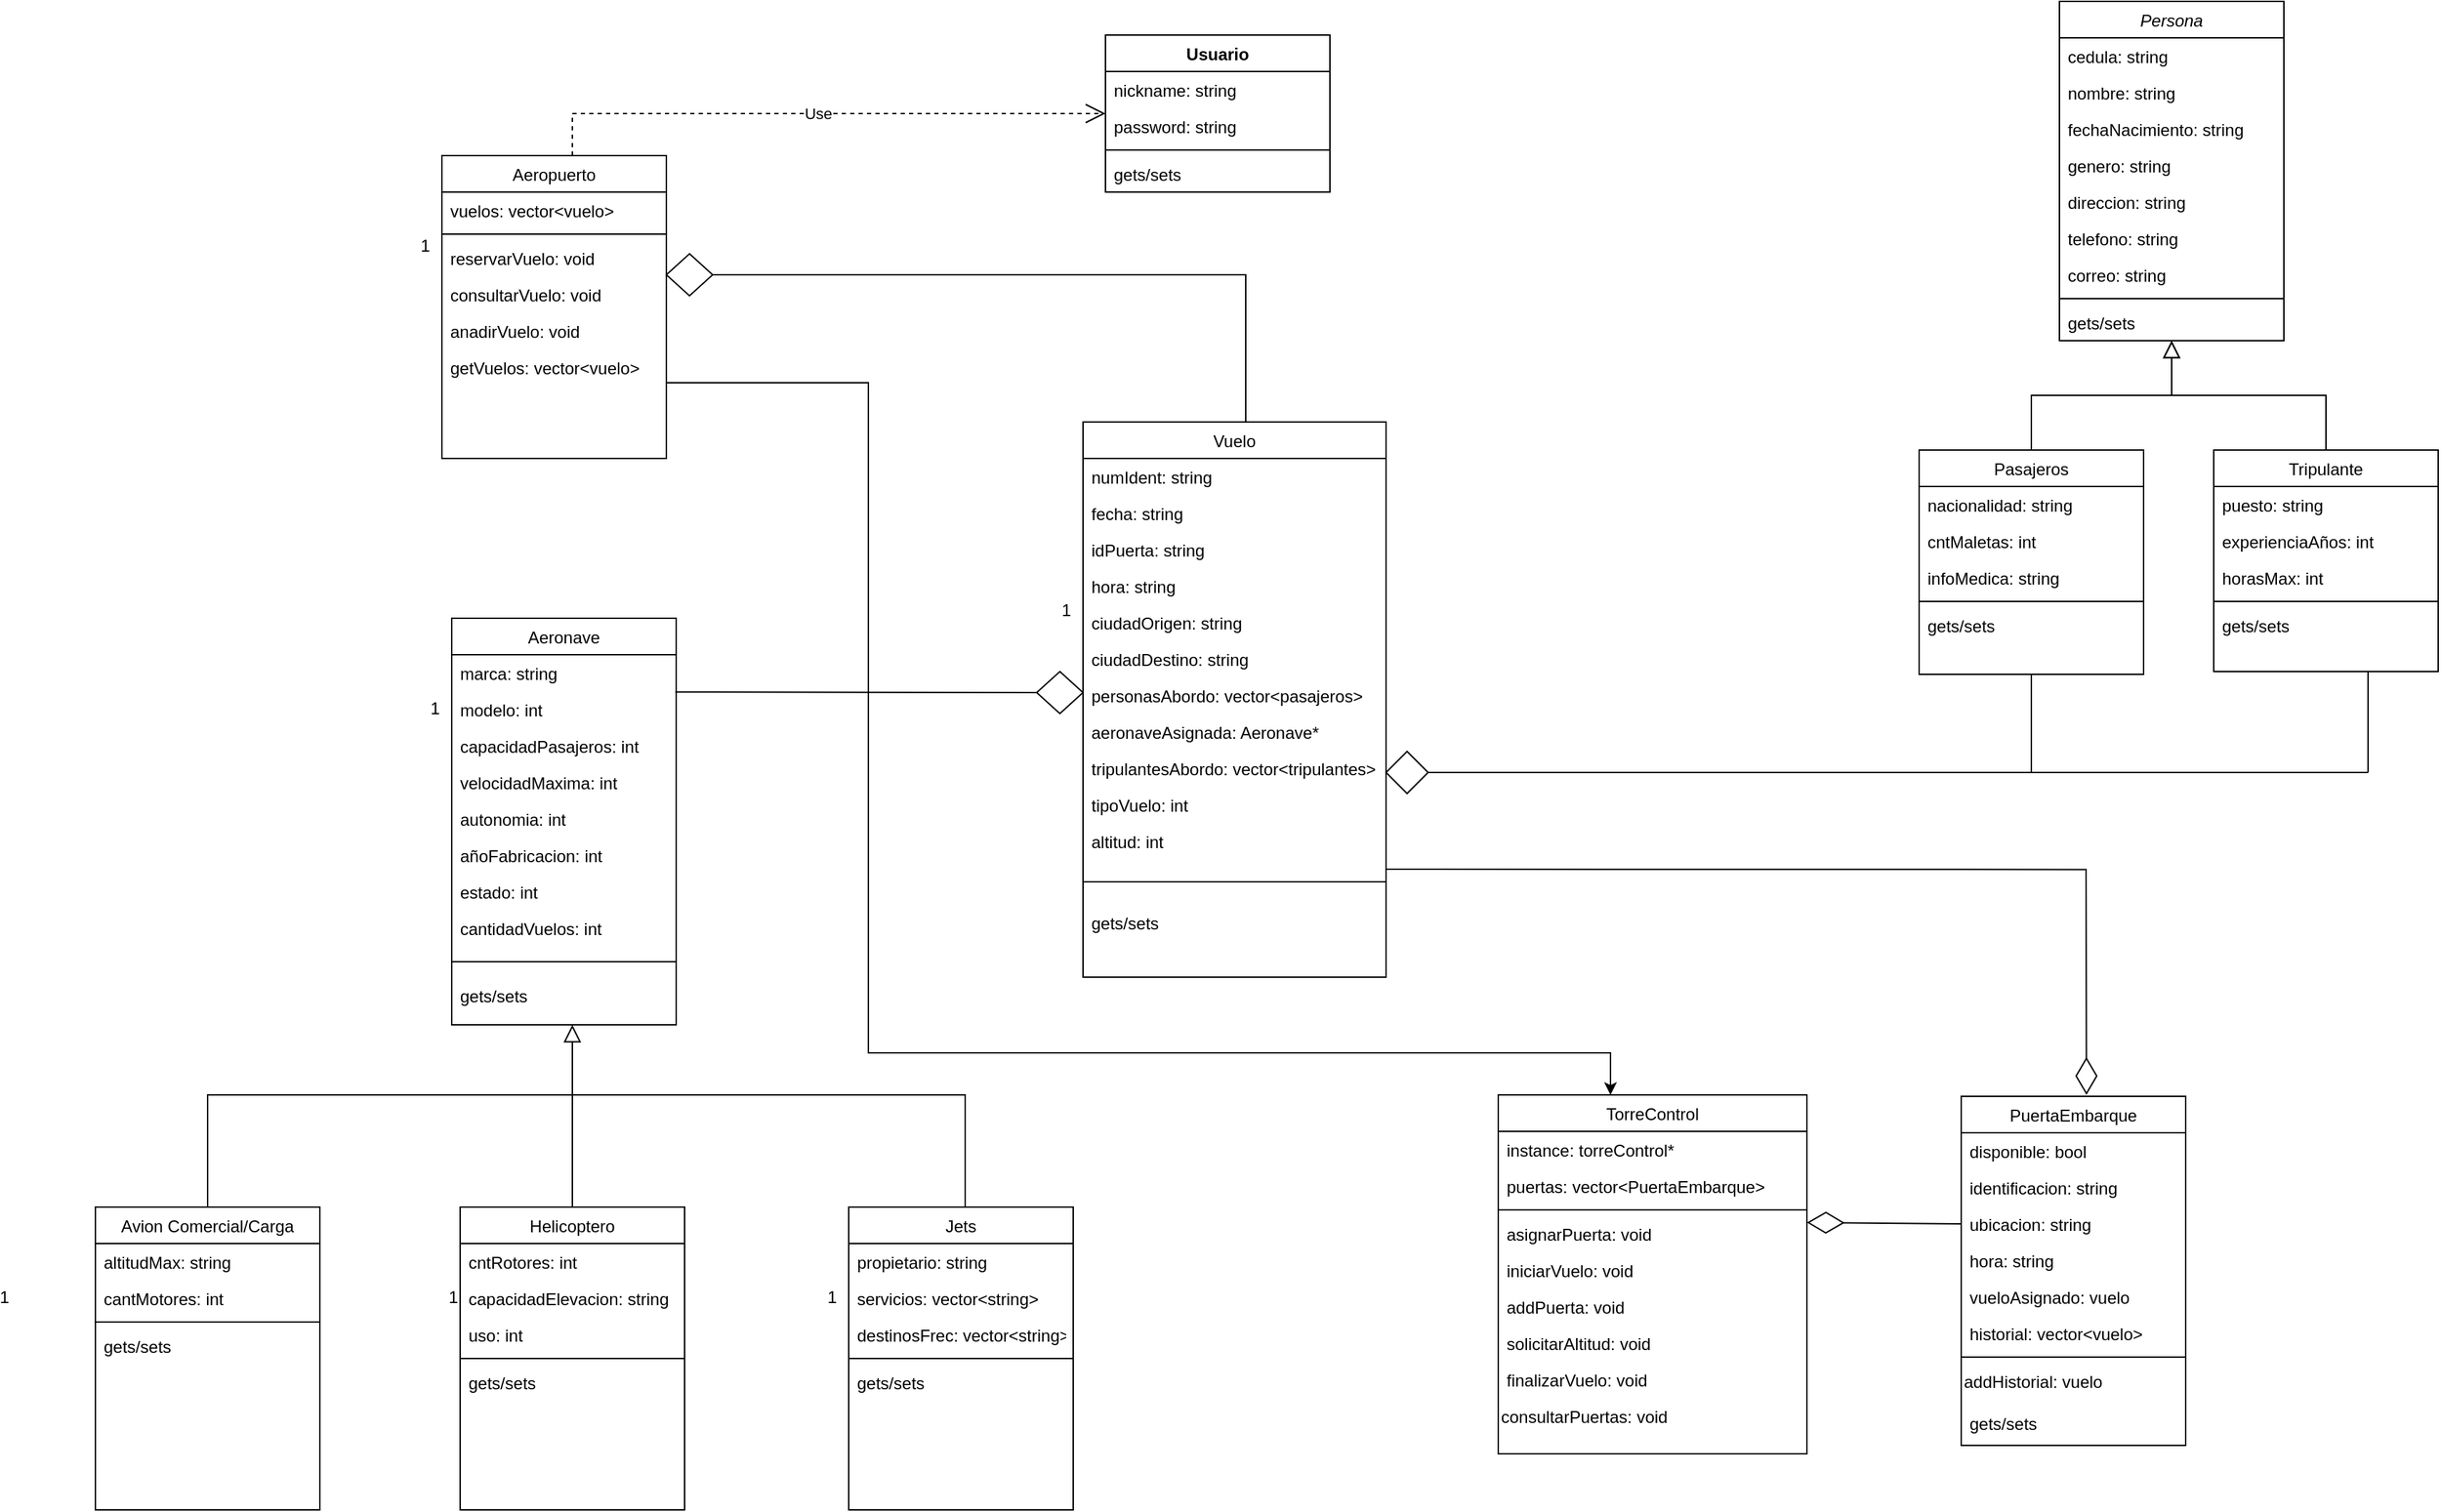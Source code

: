 <mxfile version="22.0.4" type="device">
  <diagram id="C5RBs43oDa-KdzZeNtuy" name="Page-1">
    <mxGraphModel dx="1128" dy="498" grid="1" gridSize="10" guides="1" tooltips="1" connect="1" arrows="1" fold="1" page="1" pageScale="1" pageWidth="827" pageHeight="1169" math="0" shadow="0">
      <root>
        <mxCell id="WIyWlLk6GJQsqaUBKTNV-0" />
        <mxCell id="WIyWlLk6GJQsqaUBKTNV-1" parent="WIyWlLk6GJQsqaUBKTNV-0" />
        <mxCell id="vEHC8G4MJ54ULR-YuXKh-13" style="edgeStyle=orthogonalEdgeStyle;rounded=0;orthogonalLoop=1;jettySize=auto;html=1;exitX=1;exitY=0.75;exitDx=0;exitDy=0;" parent="WIyWlLk6GJQsqaUBKTNV-1" source="vzolFf5nPbTno1MI6O5c-10" target="vzolFf5nPbTno1MI6O5c-149" edge="1">
          <mxGeometry relative="1" as="geometry">
            <mxPoint x="1250" y="760" as="targetPoint" />
            <Array as="points">
              <mxPoint x="1251" y="282" />
              <mxPoint x="1251" y="760" />
              <mxPoint x="1780" y="760" />
            </Array>
          </mxGeometry>
        </mxCell>
        <mxCell id="vzolFf5nPbTno1MI6O5c-10" value="Aeropuerto" style="swimlane;fontStyle=0;align=center;verticalAlign=top;childLayout=stackLayout;horizontal=1;startSize=26;horizontalStack=0;resizeParent=1;resizeLast=0;collapsible=1;marginBottom=0;rounded=0;shadow=0;strokeWidth=1;" parent="WIyWlLk6GJQsqaUBKTNV-1" vertex="1">
          <mxGeometry x="947" y="120" width="160" height="216" as="geometry">
            <mxRectangle x="550" y="140" width="160" height="26" as="alternateBounds" />
          </mxGeometry>
        </mxCell>
        <mxCell id="vzolFf5nPbTno1MI6O5c-11" value="vuelos: vector&lt;vuelo&gt;" style="text;align=left;verticalAlign=top;spacingLeft=4;spacingRight=4;overflow=hidden;rotatable=0;points=[[0,0.5],[1,0.5]];portConstraint=eastwest;" parent="vzolFf5nPbTno1MI6O5c-10" vertex="1">
          <mxGeometry y="26" width="160" height="26" as="geometry" />
        </mxCell>
        <mxCell id="vzolFf5nPbTno1MI6O5c-16" value="" style="line;html=1;strokeWidth=1;align=left;verticalAlign=middle;spacingTop=-1;spacingLeft=3;spacingRight=3;rotatable=0;labelPosition=right;points=[];portConstraint=eastwest;" parent="vzolFf5nPbTno1MI6O5c-10" vertex="1">
          <mxGeometry y="52" width="160" height="8" as="geometry" />
        </mxCell>
        <mxCell id="vzolFf5nPbTno1MI6O5c-167" value="reservarVuelo: void" style="text;align=left;verticalAlign=top;spacingLeft=4;spacingRight=4;overflow=hidden;rotatable=0;points=[[0,0.5],[1,0.5]];portConstraint=eastwest;" parent="vzolFf5nPbTno1MI6O5c-10" vertex="1">
          <mxGeometry y="60" width="160" height="26" as="geometry" />
        </mxCell>
        <mxCell id="vzolFf5nPbTno1MI6O5c-168" value="consultarVuelo: void" style="text;align=left;verticalAlign=top;spacingLeft=4;spacingRight=4;overflow=hidden;rotatable=0;points=[[0,0.5],[1,0.5]];portConstraint=eastwest;" parent="vzolFf5nPbTno1MI6O5c-10" vertex="1">
          <mxGeometry y="86" width="160" height="26" as="geometry" />
        </mxCell>
        <mxCell id="vzolFf5nPbTno1MI6O5c-169" value="anadirVuelo: void" style="text;align=left;verticalAlign=top;spacingLeft=4;spacingRight=4;overflow=hidden;rotatable=0;points=[[0,0.5],[1,0.5]];portConstraint=eastwest;" parent="vzolFf5nPbTno1MI6O5c-10" vertex="1">
          <mxGeometry y="112" width="160" height="26" as="geometry" />
        </mxCell>
        <mxCell id="88zZ8khE9x8e7g_wR8_Q-7" value="getVuelos: vector&lt;vuelo&gt;" style="text;align=left;verticalAlign=top;spacingLeft=4;spacingRight=4;overflow=hidden;rotatable=0;points=[[0,0.5],[1,0.5]];portConstraint=eastwest;" vertex="1" parent="vzolFf5nPbTno1MI6O5c-10">
          <mxGeometry y="138" width="160" height="26" as="geometry" />
        </mxCell>
        <mxCell id="vzolFf5nPbTno1MI6O5c-19" value="1" style="resizable=0;align=right;verticalAlign=bottom;labelBackgroundColor=none;fontSize=12;" parent="WIyWlLk6GJQsqaUBKTNV-1" connectable="0" vertex="1">
          <mxGeometry x="940" y="193" as="geometry" />
        </mxCell>
        <mxCell id="vzolFf5nPbTno1MI6O5c-20" value="Aeronave" style="swimlane;fontStyle=0;align=center;verticalAlign=top;childLayout=stackLayout;horizontal=1;startSize=26;horizontalStack=0;resizeParent=1;resizeLast=0;collapsible=1;marginBottom=0;rounded=0;shadow=0;strokeWidth=1;" parent="WIyWlLk6GJQsqaUBKTNV-1" vertex="1">
          <mxGeometry x="954" y="450" width="160" height="290" as="geometry">
            <mxRectangle x="550" y="140" width="160" height="26" as="alternateBounds" />
          </mxGeometry>
        </mxCell>
        <mxCell id="vzolFf5nPbTno1MI6O5c-21" value="marca: string" style="text;align=left;verticalAlign=top;spacingLeft=4;spacingRight=4;overflow=hidden;rotatable=0;points=[[0,0.5],[1,0.5]];portConstraint=eastwest;" parent="vzolFf5nPbTno1MI6O5c-20" vertex="1">
          <mxGeometry y="26" width="160" height="26" as="geometry" />
        </mxCell>
        <mxCell id="vzolFf5nPbTno1MI6O5c-22" value="modelo: int" style="text;align=left;verticalAlign=top;spacingLeft=4;spacingRight=4;overflow=hidden;rotatable=0;points=[[0,0.5],[1,0.5]];portConstraint=eastwest;rounded=0;shadow=0;html=0;" parent="vzolFf5nPbTno1MI6O5c-20" vertex="1">
          <mxGeometry y="52" width="160" height="26" as="geometry" />
        </mxCell>
        <mxCell id="vzolFf5nPbTno1MI6O5c-23" value="capacidadPasajeros: int" style="text;align=left;verticalAlign=top;spacingLeft=4;spacingRight=4;overflow=hidden;rotatable=0;points=[[0,0.5],[1,0.5]];portConstraint=eastwest;rounded=0;shadow=0;html=0;" parent="vzolFf5nPbTno1MI6O5c-20" vertex="1">
          <mxGeometry y="78" width="160" height="26" as="geometry" />
        </mxCell>
        <mxCell id="vzolFf5nPbTno1MI6O5c-24" value="velocidadMaxima: int" style="text;align=left;verticalAlign=top;spacingLeft=4;spacingRight=4;overflow=hidden;rotatable=0;points=[[0,0.5],[1,0.5]];portConstraint=eastwest;rounded=0;shadow=0;html=0;" parent="vzolFf5nPbTno1MI6O5c-20" vertex="1">
          <mxGeometry y="104" width="160" height="26" as="geometry" />
        </mxCell>
        <mxCell id="vzolFf5nPbTno1MI6O5c-25" value="autonomia: int&#xa;" style="text;align=left;verticalAlign=top;spacingLeft=4;spacingRight=4;overflow=hidden;rotatable=0;points=[[0,0.5],[1,0.5]];portConstraint=eastwest;rounded=0;shadow=0;html=0;" parent="vzolFf5nPbTno1MI6O5c-20" vertex="1">
          <mxGeometry y="130" width="160" height="26" as="geometry" />
        </mxCell>
        <mxCell id="vzolFf5nPbTno1MI6O5c-30" value="añoFabricacion: int&#xa;" style="text;align=left;verticalAlign=top;spacingLeft=4;spacingRight=4;overflow=hidden;rotatable=0;points=[[0,0.5],[1,0.5]];portConstraint=eastwest;rounded=0;shadow=0;html=0;" parent="vzolFf5nPbTno1MI6O5c-20" vertex="1">
          <mxGeometry y="156" width="160" height="26" as="geometry" />
        </mxCell>
        <mxCell id="vzolFf5nPbTno1MI6O5c-31" value="estado: int&#xa;&#xa;" style="text;align=left;verticalAlign=top;spacingLeft=4;spacingRight=4;overflow=hidden;rotatable=0;points=[[0,0.5],[1,0.5]];portConstraint=eastwest;rounded=0;shadow=0;html=0;" parent="vzolFf5nPbTno1MI6O5c-20" vertex="1">
          <mxGeometry y="182" width="160" height="26" as="geometry" />
        </mxCell>
        <mxCell id="bynffQjK4ifAQ7dIsmvv-3" value="cantidadVuelos: int&#xa;&#xa;" style="text;align=left;verticalAlign=top;spacingLeft=4;spacingRight=4;overflow=hidden;rotatable=0;points=[[0,0.5],[1,0.5]];portConstraint=eastwest;rounded=0;shadow=0;html=0;" parent="vzolFf5nPbTno1MI6O5c-20" vertex="1">
          <mxGeometry y="208" width="160" height="26" as="geometry" />
        </mxCell>
        <mxCell id="vzolFf5nPbTno1MI6O5c-26" value="" style="line;html=1;strokeWidth=1;align=left;verticalAlign=middle;spacingTop=-1;spacingLeft=3;spacingRight=3;rotatable=0;labelPosition=right;points=[];portConstraint=eastwest;" parent="vzolFf5nPbTno1MI6O5c-20" vertex="1">
          <mxGeometry y="234" width="160" height="22" as="geometry" />
        </mxCell>
        <mxCell id="vzolFf5nPbTno1MI6O5c-162" value="gets/sets" style="text;align=left;verticalAlign=top;spacingLeft=4;spacingRight=4;overflow=hidden;rotatable=0;points=[[0,0.5],[1,0.5]];portConstraint=eastwest;rounded=0;shadow=0;html=0;" parent="vzolFf5nPbTno1MI6O5c-20" vertex="1">
          <mxGeometry y="256" width="160" height="26" as="geometry" />
        </mxCell>
        <mxCell id="vzolFf5nPbTno1MI6O5c-29" value="1" style="resizable=0;align=right;verticalAlign=bottom;labelBackgroundColor=none;fontSize=12;" parent="WIyWlLk6GJQsqaUBKTNV-1" connectable="0" vertex="1">
          <mxGeometry x="947" y="523" as="geometry" />
        </mxCell>
        <mxCell id="vzolFf5nPbTno1MI6O5c-32" value="" style="endArrow=block;endSize=10;endFill=0;shadow=0;strokeWidth=1;rounded=0;edgeStyle=elbowEdgeStyle;elbow=vertical;" parent="WIyWlLk6GJQsqaUBKTNV-1" edge="1">
          <mxGeometry width="160" relative="1" as="geometry">
            <mxPoint x="1320" y="840" as="sourcePoint" />
            <mxPoint x="1040" y="740" as="targetPoint" />
          </mxGeometry>
        </mxCell>
        <mxCell id="vzolFf5nPbTno1MI6O5c-33" value="" style="endArrow=none;html=1;rounded=0;" parent="WIyWlLk6GJQsqaUBKTNV-1" edge="1">
          <mxGeometry width="50" height="50" relative="1" as="geometry">
            <mxPoint x="800" y="790" as="sourcePoint" />
            <mxPoint x="1040" y="790" as="targetPoint" />
          </mxGeometry>
        </mxCell>
        <mxCell id="vzolFf5nPbTno1MI6O5c-43" value="Avion Comercial/Carga" style="swimlane;fontStyle=0;align=center;verticalAlign=top;childLayout=stackLayout;horizontal=1;startSize=26;horizontalStack=0;resizeParent=1;resizeLast=0;collapsible=1;marginBottom=0;rounded=0;shadow=0;strokeWidth=1;" parent="WIyWlLk6GJQsqaUBKTNV-1" vertex="1">
          <mxGeometry x="700" y="870" width="160" height="216" as="geometry">
            <mxRectangle x="550" y="140" width="160" height="26" as="alternateBounds" />
          </mxGeometry>
        </mxCell>
        <mxCell id="vzolFf5nPbTno1MI6O5c-44" value="altitudMax: string" style="text;align=left;verticalAlign=top;spacingLeft=4;spacingRight=4;overflow=hidden;rotatable=0;points=[[0,0.5],[1,0.5]];portConstraint=eastwest;" parent="vzolFf5nPbTno1MI6O5c-43" vertex="1">
          <mxGeometry y="26" width="160" height="26" as="geometry" />
        </mxCell>
        <mxCell id="vzolFf5nPbTno1MI6O5c-46" value="cantMotores: int" style="text;align=left;verticalAlign=top;spacingLeft=4;spacingRight=4;overflow=hidden;rotatable=0;points=[[0,0.5],[1,0.5]];portConstraint=eastwest;rounded=0;shadow=0;html=0;" parent="vzolFf5nPbTno1MI6O5c-43" vertex="1">
          <mxGeometry y="52" width="160" height="26" as="geometry" />
        </mxCell>
        <mxCell id="vzolFf5nPbTno1MI6O5c-49" value="" style="line;html=1;strokeWidth=1;align=left;verticalAlign=middle;spacingTop=-1;spacingLeft=3;spacingRight=3;rotatable=0;labelPosition=right;points=[];portConstraint=eastwest;" parent="vzolFf5nPbTno1MI6O5c-43" vertex="1">
          <mxGeometry y="78" width="160" height="8" as="geometry" />
        </mxCell>
        <mxCell id="vzolFf5nPbTno1MI6O5c-163" value="gets/sets" style="text;align=left;verticalAlign=top;spacingLeft=4;spacingRight=4;overflow=hidden;rotatable=0;points=[[0,0.5],[1,0.5]];portConstraint=eastwest;rounded=0;shadow=0;html=0;" parent="vzolFf5nPbTno1MI6O5c-43" vertex="1">
          <mxGeometry y="86" width="160" height="26" as="geometry" />
        </mxCell>
        <mxCell id="vzolFf5nPbTno1MI6O5c-52" value="1" style="resizable=0;align=right;verticalAlign=bottom;labelBackgroundColor=none;fontSize=12;" parent="WIyWlLk6GJQsqaUBKTNV-1" connectable="0" vertex="1">
          <mxGeometry x="640" y="943" as="geometry" />
        </mxCell>
        <mxCell id="vzolFf5nPbTno1MI6O5c-53" value="Helicoptero" style="swimlane;fontStyle=0;align=center;verticalAlign=top;childLayout=stackLayout;horizontal=1;startSize=26;horizontalStack=0;resizeParent=1;resizeLast=0;collapsible=1;marginBottom=0;rounded=0;shadow=0;strokeWidth=1;" parent="WIyWlLk6GJQsqaUBKTNV-1" vertex="1">
          <mxGeometry x="960" y="870" width="160" height="216" as="geometry">
            <mxRectangle x="550" y="140" width="160" height="26" as="alternateBounds" />
          </mxGeometry>
        </mxCell>
        <mxCell id="vzolFf5nPbTno1MI6O5c-54" value="cntRotores: int" style="text;align=left;verticalAlign=top;spacingLeft=4;spacingRight=4;overflow=hidden;rotatable=0;points=[[0,0.5],[1,0.5]];portConstraint=eastwest;" parent="vzolFf5nPbTno1MI6O5c-53" vertex="1">
          <mxGeometry y="26" width="160" height="26" as="geometry" />
        </mxCell>
        <mxCell id="vzolFf5nPbTno1MI6O5c-55" value="capacidadElevacion: string" style="text;align=left;verticalAlign=top;spacingLeft=4;spacingRight=4;overflow=hidden;rotatable=0;points=[[0,0.5],[1,0.5]];portConstraint=eastwest;rounded=0;shadow=0;html=0;" parent="vzolFf5nPbTno1MI6O5c-53" vertex="1">
          <mxGeometry y="52" width="160" height="26" as="geometry" />
        </mxCell>
        <mxCell id="vzolFf5nPbTno1MI6O5c-56" value="uso: int" style="text;align=left;verticalAlign=top;spacingLeft=4;spacingRight=4;overflow=hidden;rotatable=0;points=[[0,0.5],[1,0.5]];portConstraint=eastwest;rounded=0;shadow=0;html=0;" parent="vzolFf5nPbTno1MI6O5c-53" vertex="1">
          <mxGeometry y="78" width="160" height="26" as="geometry" />
        </mxCell>
        <mxCell id="vzolFf5nPbTno1MI6O5c-59" value="" style="line;html=1;strokeWidth=1;align=left;verticalAlign=middle;spacingTop=-1;spacingLeft=3;spacingRight=3;rotatable=0;labelPosition=right;points=[];portConstraint=eastwest;" parent="vzolFf5nPbTno1MI6O5c-53" vertex="1">
          <mxGeometry y="104" width="160" height="8" as="geometry" />
        </mxCell>
        <mxCell id="vzolFf5nPbTno1MI6O5c-164" value="gets/sets" style="text;align=left;verticalAlign=top;spacingLeft=4;spacingRight=4;overflow=hidden;rotatable=0;points=[[0,0.5],[1,0.5]];portConstraint=eastwest;rounded=0;shadow=0;html=0;" parent="vzolFf5nPbTno1MI6O5c-53" vertex="1">
          <mxGeometry y="112" width="160" height="38" as="geometry" />
        </mxCell>
        <mxCell id="vzolFf5nPbTno1MI6O5c-62" value="1" style="resizable=0;align=right;verticalAlign=bottom;labelBackgroundColor=none;fontSize=12;" parent="WIyWlLk6GJQsqaUBKTNV-1" connectable="0" vertex="1">
          <mxGeometry x="960" y="943" as="geometry" />
        </mxCell>
        <mxCell id="vzolFf5nPbTno1MI6O5c-63" value="Jets" style="swimlane;fontStyle=0;align=center;verticalAlign=top;childLayout=stackLayout;horizontal=1;startSize=26;horizontalStack=0;resizeParent=1;resizeLast=0;collapsible=1;marginBottom=0;rounded=0;shadow=0;strokeWidth=1;" parent="WIyWlLk6GJQsqaUBKTNV-1" vertex="1">
          <mxGeometry x="1237" y="870" width="160" height="216" as="geometry">
            <mxRectangle x="550" y="140" width="160" height="26" as="alternateBounds" />
          </mxGeometry>
        </mxCell>
        <mxCell id="vzolFf5nPbTno1MI6O5c-64" value="propietario: string" style="text;align=left;verticalAlign=top;spacingLeft=4;spacingRight=4;overflow=hidden;rotatable=0;points=[[0,0.5],[1,0.5]];portConstraint=eastwest;" parent="vzolFf5nPbTno1MI6O5c-63" vertex="1">
          <mxGeometry y="26" width="160" height="26" as="geometry" />
        </mxCell>
        <mxCell id="vzolFf5nPbTno1MI6O5c-65" value="servicios: vector&lt;string&gt;" style="text;align=left;verticalAlign=top;spacingLeft=4;spacingRight=4;overflow=hidden;rotatable=0;points=[[0,0.5],[1,0.5]];portConstraint=eastwest;rounded=0;shadow=0;html=0;" parent="vzolFf5nPbTno1MI6O5c-63" vertex="1">
          <mxGeometry y="52" width="160" height="26" as="geometry" />
        </mxCell>
        <mxCell id="vzolFf5nPbTno1MI6O5c-66" value="destinosFrec: vector&lt;string&gt;" style="text;align=left;verticalAlign=top;spacingLeft=4;spacingRight=4;overflow=hidden;rotatable=0;points=[[0,0.5],[1,0.5]];portConstraint=eastwest;rounded=0;shadow=0;html=0;" parent="vzolFf5nPbTno1MI6O5c-63" vertex="1">
          <mxGeometry y="78" width="160" height="26" as="geometry" />
        </mxCell>
        <mxCell id="vzolFf5nPbTno1MI6O5c-69" value="" style="line;html=1;strokeWidth=1;align=left;verticalAlign=middle;spacingTop=-1;spacingLeft=3;spacingRight=3;rotatable=0;labelPosition=right;points=[];portConstraint=eastwest;" parent="vzolFf5nPbTno1MI6O5c-63" vertex="1">
          <mxGeometry y="104" width="160" height="8" as="geometry" />
        </mxCell>
        <mxCell id="vzolFf5nPbTno1MI6O5c-165" value="gets/sets" style="text;align=left;verticalAlign=top;spacingLeft=4;spacingRight=4;overflow=hidden;rotatable=0;points=[[0,0.5],[1,0.5]];portConstraint=eastwest;rounded=0;shadow=0;html=0;" parent="vzolFf5nPbTno1MI6O5c-63" vertex="1">
          <mxGeometry y="112" width="160" height="26" as="geometry" />
        </mxCell>
        <mxCell id="vzolFf5nPbTno1MI6O5c-72" value="1" style="resizable=0;align=right;verticalAlign=bottom;labelBackgroundColor=none;fontSize=12;" parent="WIyWlLk6GJQsqaUBKTNV-1" connectable="0" vertex="1">
          <mxGeometry x="1230" y="943" as="geometry" />
        </mxCell>
        <mxCell id="vzolFf5nPbTno1MI6O5c-74" value="" style="endArrow=none;html=1;rounded=0;exitX=0.5;exitY=0;exitDx=0;exitDy=0;" parent="WIyWlLk6GJQsqaUBKTNV-1" source="vzolFf5nPbTno1MI6O5c-43" edge="1">
          <mxGeometry width="50" height="50" relative="1" as="geometry">
            <mxPoint x="830" y="870" as="sourcePoint" />
            <mxPoint x="800" y="790" as="targetPoint" />
            <Array as="points">
              <mxPoint x="780" y="790" />
            </Array>
          </mxGeometry>
        </mxCell>
        <mxCell id="vzolFf5nPbTno1MI6O5c-75" value="" style="endArrow=none;html=1;rounded=0;exitX=0.5;exitY=0;exitDx=0;exitDy=0;" parent="WIyWlLk6GJQsqaUBKTNV-1" source="vzolFf5nPbTno1MI6O5c-53" edge="1">
          <mxGeometry width="50" height="50" relative="1" as="geometry">
            <mxPoint x="830" y="870" as="sourcePoint" />
            <mxPoint x="1040" y="790" as="targetPoint" />
          </mxGeometry>
        </mxCell>
        <mxCell id="vzolFf5nPbTno1MI6O5c-76" value="" style="endArrow=none;html=1;rounded=0;" parent="WIyWlLk6GJQsqaUBKTNV-1" edge="1">
          <mxGeometry width="50" height="50" relative="1" as="geometry">
            <mxPoint x="1320" y="870" as="sourcePoint" />
            <mxPoint x="1260" y="790" as="targetPoint" />
            <Array as="points">
              <mxPoint x="1320" y="790" />
            </Array>
          </mxGeometry>
        </mxCell>
        <mxCell id="vzolFf5nPbTno1MI6O5c-78" value="Vuelo" style="swimlane;fontStyle=0;align=center;verticalAlign=top;childLayout=stackLayout;horizontal=1;startSize=26;horizontalStack=0;resizeParent=1;resizeLast=0;collapsible=1;marginBottom=0;rounded=0;shadow=0;strokeWidth=1;" parent="WIyWlLk6GJQsqaUBKTNV-1" vertex="1">
          <mxGeometry x="1404" y="310" width="216" height="396" as="geometry">
            <mxRectangle x="550" y="140" width="160" height="26" as="alternateBounds" />
          </mxGeometry>
        </mxCell>
        <mxCell id="vzolFf5nPbTno1MI6O5c-79" value="numIdent: string" style="text;align=left;verticalAlign=top;spacingLeft=4;spacingRight=4;overflow=hidden;rotatable=0;points=[[0,0.5],[1,0.5]];portConstraint=eastwest;" parent="vzolFf5nPbTno1MI6O5c-78" vertex="1">
          <mxGeometry y="26" width="216" height="26" as="geometry" />
        </mxCell>
        <mxCell id="vzolFf5nPbTno1MI6O5c-80" value="fecha: string" style="text;align=left;verticalAlign=top;spacingLeft=4;spacingRight=4;overflow=hidden;rotatable=0;points=[[0,0.5],[1,0.5]];portConstraint=eastwest;rounded=0;shadow=0;html=0;" parent="vzolFf5nPbTno1MI6O5c-78" vertex="1">
          <mxGeometry y="52" width="216" height="26" as="geometry" />
        </mxCell>
        <mxCell id="bynffQjK4ifAQ7dIsmvv-17" value="idPuerta: string" style="text;align=left;verticalAlign=top;spacingLeft=4;spacingRight=4;overflow=hidden;rotatable=0;points=[[0,0.5],[1,0.5]];portConstraint=eastwest;rounded=0;shadow=0;html=0;" parent="vzolFf5nPbTno1MI6O5c-78" vertex="1">
          <mxGeometry y="78" width="216" height="26" as="geometry" />
        </mxCell>
        <mxCell id="bynffQjK4ifAQ7dIsmvv-19" value="hora: string" style="text;align=left;verticalAlign=top;spacingLeft=4;spacingRight=4;overflow=hidden;rotatable=0;points=[[0,0.5],[1,0.5]];portConstraint=eastwest;rounded=0;shadow=0;html=0;" parent="vzolFf5nPbTno1MI6O5c-78" vertex="1">
          <mxGeometry y="104" width="216" height="26" as="geometry" />
        </mxCell>
        <mxCell id="vzolFf5nPbTno1MI6O5c-81" value="ciudadOrigen: string" style="text;align=left;verticalAlign=top;spacingLeft=4;spacingRight=4;overflow=hidden;rotatable=0;points=[[0,0.5],[1,0.5]];portConstraint=eastwest;rounded=0;shadow=0;html=0;" parent="vzolFf5nPbTno1MI6O5c-78" vertex="1">
          <mxGeometry y="130" width="216" height="26" as="geometry" />
        </mxCell>
        <mxCell id="vzolFf5nPbTno1MI6O5c-82" value="ciudadDestino: string" style="text;align=left;verticalAlign=top;spacingLeft=4;spacingRight=4;overflow=hidden;rotatable=0;points=[[0,0.5],[1,0.5]];portConstraint=eastwest;rounded=0;shadow=0;html=0;" parent="vzolFf5nPbTno1MI6O5c-78" vertex="1">
          <mxGeometry y="156" width="216" height="26" as="geometry" />
        </mxCell>
        <mxCell id="vzolFf5nPbTno1MI6O5c-91" value="personasAbordo: vector&lt;pasajeros&gt;" style="text;align=left;verticalAlign=top;spacingLeft=4;spacingRight=4;overflow=hidden;rotatable=0;points=[[0,0.5],[1,0.5]];portConstraint=eastwest;rounded=0;shadow=0;html=0;" parent="vzolFf5nPbTno1MI6O5c-78" vertex="1">
          <mxGeometry y="182" width="216" height="26" as="geometry" />
        </mxCell>
        <mxCell id="vzolFf5nPbTno1MI6O5c-93" value="aeronaveAsignada: Aeronave*" style="text;align=left;verticalAlign=top;spacingLeft=4;spacingRight=4;overflow=hidden;rotatable=0;points=[[0,0.5],[1,0.5]];portConstraint=eastwest;rounded=0;shadow=0;html=0;" parent="vzolFf5nPbTno1MI6O5c-78" vertex="1">
          <mxGeometry y="208" width="216" height="26" as="geometry" />
        </mxCell>
        <mxCell id="vzolFf5nPbTno1MI6O5c-120" value="tripulantesAbordo: vector&lt;tripulantes&gt;" style="text;align=left;verticalAlign=top;spacingLeft=4;spacingRight=4;overflow=hidden;rotatable=0;points=[[0,0.5],[1,0.5]];portConstraint=eastwest;rounded=0;shadow=0;html=0;" parent="vzolFf5nPbTno1MI6O5c-78" vertex="1">
          <mxGeometry y="234" width="216" height="26" as="geometry" />
        </mxCell>
        <mxCell id="bynffQjK4ifAQ7dIsmvv-0" value="tipoVuelo: int" style="text;align=left;verticalAlign=top;spacingLeft=4;spacingRight=4;overflow=hidden;rotatable=0;points=[[0,0.5],[1,0.5]];portConstraint=eastwest;rounded=0;shadow=0;html=0;" parent="vzolFf5nPbTno1MI6O5c-78" vertex="1">
          <mxGeometry y="260" width="216" height="26" as="geometry" />
        </mxCell>
        <mxCell id="88zZ8khE9x8e7g_wR8_Q-10" value="altitud: int" style="text;align=left;verticalAlign=top;spacingLeft=4;spacingRight=4;overflow=hidden;rotatable=0;points=[[0,0.5],[1,0.5]];portConstraint=eastwest;rounded=0;shadow=0;html=0;" vertex="1" parent="vzolFf5nPbTno1MI6O5c-78">
          <mxGeometry y="286" width="216" height="26" as="geometry" />
        </mxCell>
        <mxCell id="vzolFf5nPbTno1MI6O5c-84" value="" style="line;html=1;strokeWidth=1;align=left;verticalAlign=middle;spacingTop=-1;spacingLeft=3;spacingRight=3;rotatable=0;labelPosition=right;points=[];portConstraint=eastwest;" parent="vzolFf5nPbTno1MI6O5c-78" vertex="1">
          <mxGeometry y="312" width="216" height="32" as="geometry" />
        </mxCell>
        <mxCell id="bynffQjK4ifAQ7dIsmvv-18" value="gets/sets" style="text;align=left;verticalAlign=top;spacingLeft=4;spacingRight=4;overflow=hidden;rotatable=0;points=[[0,0.5],[1,0.5]];portConstraint=eastwest;" parent="vzolFf5nPbTno1MI6O5c-78" vertex="1">
          <mxGeometry y="344" width="216" height="26" as="geometry" />
        </mxCell>
        <mxCell id="vzolFf5nPbTno1MI6O5c-87" value="1" style="resizable=0;align=right;verticalAlign=bottom;labelBackgroundColor=none;fontSize=12;" parent="WIyWlLk6GJQsqaUBKTNV-1" connectable="0" vertex="1">
          <mxGeometry x="1397" y="453" as="geometry" />
        </mxCell>
        <mxCell id="vzolFf5nPbTno1MI6O5c-94" value="Persona" style="swimlane;fontStyle=2;align=center;verticalAlign=top;childLayout=stackLayout;horizontal=1;startSize=26;horizontalStack=0;resizeParent=1;resizeLast=0;collapsible=1;marginBottom=0;rounded=0;shadow=0;strokeWidth=1;" parent="WIyWlLk6GJQsqaUBKTNV-1" vertex="1">
          <mxGeometry x="2100" y="10" width="160" height="242" as="geometry">
            <mxRectangle x="230" y="140" width="160" height="26" as="alternateBounds" />
          </mxGeometry>
        </mxCell>
        <mxCell id="vzolFf5nPbTno1MI6O5c-95" value="cedula: string" style="text;align=left;verticalAlign=top;spacingLeft=4;spacingRight=4;overflow=hidden;rotatable=0;points=[[0,0.5],[1,0.5]];portConstraint=eastwest;" parent="vzolFf5nPbTno1MI6O5c-94" vertex="1">
          <mxGeometry y="26" width="160" height="26" as="geometry" />
        </mxCell>
        <mxCell id="vzolFf5nPbTno1MI6O5c-96" value="nombre: string" style="text;align=left;verticalAlign=top;spacingLeft=4;spacingRight=4;overflow=hidden;rotatable=0;points=[[0,0.5],[1,0.5]];portConstraint=eastwest;rounded=0;shadow=0;html=0;" parent="vzolFf5nPbTno1MI6O5c-94" vertex="1">
          <mxGeometry y="52" width="160" height="26" as="geometry" />
        </mxCell>
        <mxCell id="vzolFf5nPbTno1MI6O5c-97" value="fechaNacimiento: string" style="text;align=left;verticalAlign=top;spacingLeft=4;spacingRight=4;overflow=hidden;rotatable=0;points=[[0,0.5],[1,0.5]];portConstraint=eastwest;rounded=0;shadow=0;html=0;" parent="vzolFf5nPbTno1MI6O5c-94" vertex="1">
          <mxGeometry y="78" width="160" height="26" as="geometry" />
        </mxCell>
        <mxCell id="vzolFf5nPbTno1MI6O5c-111" value="genero: string" style="text;align=left;verticalAlign=top;spacingLeft=4;spacingRight=4;overflow=hidden;rotatable=0;points=[[0,0.5],[1,0.5]];portConstraint=eastwest;rounded=0;shadow=0;html=0;" parent="vzolFf5nPbTno1MI6O5c-94" vertex="1">
          <mxGeometry y="104" width="160" height="26" as="geometry" />
        </mxCell>
        <mxCell id="vzolFf5nPbTno1MI6O5c-112" value="direccion: string" style="text;align=left;verticalAlign=top;spacingLeft=4;spacingRight=4;overflow=hidden;rotatable=0;points=[[0,0.5],[1,0.5]];portConstraint=eastwest;rounded=0;shadow=0;html=0;" parent="vzolFf5nPbTno1MI6O5c-94" vertex="1">
          <mxGeometry y="130" width="160" height="26" as="geometry" />
        </mxCell>
        <mxCell id="vzolFf5nPbTno1MI6O5c-113" value="telefono: string" style="text;align=left;verticalAlign=top;spacingLeft=4;spacingRight=4;overflow=hidden;rotatable=0;points=[[0,0.5],[1,0.5]];portConstraint=eastwest;rounded=0;shadow=0;html=0;" parent="vzolFf5nPbTno1MI6O5c-94" vertex="1">
          <mxGeometry y="156" width="160" height="26" as="geometry" />
        </mxCell>
        <mxCell id="vzolFf5nPbTno1MI6O5c-114" value="correo: string" style="text;align=left;verticalAlign=top;spacingLeft=4;spacingRight=4;overflow=hidden;rotatable=0;points=[[0,0.5],[1,0.5]];portConstraint=eastwest;rounded=0;shadow=0;html=0;" parent="vzolFf5nPbTno1MI6O5c-94" vertex="1">
          <mxGeometry y="182" width="160" height="26" as="geometry" />
        </mxCell>
        <mxCell id="vzolFf5nPbTno1MI6O5c-98" value="" style="line;html=1;strokeWidth=1;align=left;verticalAlign=middle;spacingTop=-1;spacingLeft=3;spacingRight=3;rotatable=0;labelPosition=right;points=[];portConstraint=eastwest;" parent="vzolFf5nPbTno1MI6O5c-94" vertex="1">
          <mxGeometry y="208" width="160" height="8" as="geometry" />
        </mxCell>
        <mxCell id="vzolFf5nPbTno1MI6O5c-159" value="gets/sets" style="text;align=left;verticalAlign=top;spacingLeft=4;spacingRight=4;overflow=hidden;rotatable=0;points=[[0,0.5],[1,0.5]];portConstraint=eastwest;rounded=0;shadow=0;html=0;" parent="vzolFf5nPbTno1MI6O5c-94" vertex="1">
          <mxGeometry y="216" width="160" height="26" as="geometry" />
        </mxCell>
        <mxCell id="vzolFf5nPbTno1MI6O5c-100" value="Pasajeros" style="swimlane;fontStyle=0;align=center;verticalAlign=top;childLayout=stackLayout;horizontal=1;startSize=26;horizontalStack=0;resizeParent=1;resizeLast=0;collapsible=1;marginBottom=0;rounded=0;shadow=0;strokeWidth=1;" parent="WIyWlLk6GJQsqaUBKTNV-1" vertex="1">
          <mxGeometry x="2000" y="330" width="160" height="160" as="geometry">
            <mxRectangle x="130" y="380" width="160" height="26" as="alternateBounds" />
          </mxGeometry>
        </mxCell>
        <mxCell id="vzolFf5nPbTno1MI6O5c-101" value="nacionalidad: string" style="text;align=left;verticalAlign=top;spacingLeft=4;spacingRight=4;overflow=hidden;rotatable=0;points=[[0,0.5],[1,0.5]];portConstraint=eastwest;" parent="vzolFf5nPbTno1MI6O5c-100" vertex="1">
          <mxGeometry y="26" width="160" height="26" as="geometry" />
        </mxCell>
        <mxCell id="vzolFf5nPbTno1MI6O5c-102" value="cntMaletas: int" style="text;align=left;verticalAlign=top;spacingLeft=4;spacingRight=4;overflow=hidden;rotatable=0;points=[[0,0.5],[1,0.5]];portConstraint=eastwest;rounded=0;shadow=0;html=0;" parent="vzolFf5nPbTno1MI6O5c-100" vertex="1">
          <mxGeometry y="52" width="160" height="26" as="geometry" />
        </mxCell>
        <mxCell id="vzolFf5nPbTno1MI6O5c-115" value="infoMedica: string" style="text;align=left;verticalAlign=top;spacingLeft=4;spacingRight=4;overflow=hidden;rotatable=0;points=[[0,0.5],[1,0.5]];portConstraint=eastwest;rounded=0;shadow=0;html=0;" parent="vzolFf5nPbTno1MI6O5c-100" vertex="1">
          <mxGeometry y="78" width="160" height="26" as="geometry" />
        </mxCell>
        <mxCell id="vzolFf5nPbTno1MI6O5c-103" value="" style="line;html=1;strokeWidth=1;align=left;verticalAlign=middle;spacingTop=-1;spacingLeft=3;spacingRight=3;rotatable=0;labelPosition=right;points=[];portConstraint=eastwest;" parent="vzolFf5nPbTno1MI6O5c-100" vertex="1">
          <mxGeometry y="104" width="160" height="8" as="geometry" />
        </mxCell>
        <mxCell id="vzolFf5nPbTno1MI6O5c-161" value="gets/sets" style="text;align=left;verticalAlign=top;spacingLeft=4;spacingRight=4;overflow=hidden;rotatable=0;points=[[0,0.5],[1,0.5]];portConstraint=eastwest;rounded=0;shadow=0;html=0;" parent="vzolFf5nPbTno1MI6O5c-100" vertex="1">
          <mxGeometry y="112" width="160" height="26" as="geometry" />
        </mxCell>
        <mxCell id="vzolFf5nPbTno1MI6O5c-106" value="" style="endArrow=block;endSize=10;endFill=0;shadow=0;strokeWidth=1;rounded=0;edgeStyle=elbowEdgeStyle;elbow=vertical;" parent="WIyWlLk6GJQsqaUBKTNV-1" source="vzolFf5nPbTno1MI6O5c-100" target="vzolFf5nPbTno1MI6O5c-94" edge="1">
          <mxGeometry width="160" relative="1" as="geometry">
            <mxPoint x="2080" y="173" as="sourcePoint" />
            <mxPoint x="2080" y="173" as="targetPoint" />
          </mxGeometry>
        </mxCell>
        <mxCell id="vzolFf5nPbTno1MI6O5c-107" value="Tripulante" style="swimlane;fontStyle=0;align=center;verticalAlign=top;childLayout=stackLayout;horizontal=1;startSize=26;horizontalStack=0;resizeParent=1;resizeLast=0;collapsible=1;marginBottom=0;rounded=0;shadow=0;strokeWidth=1;" parent="WIyWlLk6GJQsqaUBKTNV-1" vertex="1">
          <mxGeometry x="2210" y="330" width="160" height="158" as="geometry">
            <mxRectangle x="340" y="380" width="170" height="26" as="alternateBounds" />
          </mxGeometry>
        </mxCell>
        <mxCell id="vzolFf5nPbTno1MI6O5c-108" value="puesto: string&#xa;" style="text;align=left;verticalAlign=top;spacingLeft=4;spacingRight=4;overflow=hidden;rotatable=0;points=[[0,0.5],[1,0.5]];portConstraint=eastwest;" parent="vzolFf5nPbTno1MI6O5c-107" vertex="1">
          <mxGeometry y="26" width="160" height="26" as="geometry" />
        </mxCell>
        <mxCell id="vzolFf5nPbTno1MI6O5c-116" value="experienciaAños: int&#xa;" style="text;align=left;verticalAlign=top;spacingLeft=4;spacingRight=4;overflow=hidden;rotatable=0;points=[[0,0.5],[1,0.5]];portConstraint=eastwest;" parent="vzolFf5nPbTno1MI6O5c-107" vertex="1">
          <mxGeometry y="52" width="160" height="26" as="geometry" />
        </mxCell>
        <mxCell id="vzolFf5nPbTno1MI6O5c-117" value="horasMax: int&#xa;" style="text;align=left;verticalAlign=top;spacingLeft=4;spacingRight=4;overflow=hidden;rotatable=0;points=[[0,0.5],[1,0.5]];portConstraint=eastwest;" parent="vzolFf5nPbTno1MI6O5c-107" vertex="1">
          <mxGeometry y="78" width="160" height="26" as="geometry" />
        </mxCell>
        <mxCell id="vzolFf5nPbTno1MI6O5c-109" value="" style="line;html=1;strokeWidth=1;align=left;verticalAlign=middle;spacingTop=-1;spacingLeft=3;spacingRight=3;rotatable=0;labelPosition=right;points=[];portConstraint=eastwest;" parent="vzolFf5nPbTno1MI6O5c-107" vertex="1">
          <mxGeometry y="104" width="160" height="8" as="geometry" />
        </mxCell>
        <mxCell id="vzolFf5nPbTno1MI6O5c-160" value="gets/sets" style="text;align=left;verticalAlign=top;spacingLeft=4;spacingRight=4;overflow=hidden;rotatable=0;points=[[0,0.5],[1,0.5]];portConstraint=eastwest;rounded=0;shadow=0;html=0;" parent="vzolFf5nPbTno1MI6O5c-107" vertex="1">
          <mxGeometry y="112" width="160" height="26" as="geometry" />
        </mxCell>
        <mxCell id="vzolFf5nPbTno1MI6O5c-110" value="" style="endArrow=block;endSize=10;endFill=0;shadow=0;strokeWidth=1;rounded=0;edgeStyle=elbowEdgeStyle;elbow=vertical;" parent="WIyWlLk6GJQsqaUBKTNV-1" source="vzolFf5nPbTno1MI6O5c-107" target="vzolFf5nPbTno1MI6O5c-94" edge="1">
          <mxGeometry width="160" relative="1" as="geometry">
            <mxPoint x="2090" y="343" as="sourcePoint" />
            <mxPoint x="2190" y="241" as="targetPoint" />
          </mxGeometry>
        </mxCell>
        <mxCell id="vzolFf5nPbTno1MI6O5c-127" value="" style="rhombus;whiteSpace=wrap;html=1;" parent="WIyWlLk6GJQsqaUBKTNV-1" vertex="1">
          <mxGeometry x="1107" y="190" width="33" height="30" as="geometry" />
        </mxCell>
        <mxCell id="vzolFf5nPbTno1MI6O5c-128" value="" style="rhombus;whiteSpace=wrap;html=1;" parent="WIyWlLk6GJQsqaUBKTNV-1" vertex="1">
          <mxGeometry x="1371" y="488" width="33" height="30" as="geometry" />
        </mxCell>
        <mxCell id="vzolFf5nPbTno1MI6O5c-132" value="" style="rhombus;whiteSpace=wrap;html=1;rotation=0;" parent="WIyWlLk6GJQsqaUBKTNV-1" vertex="1">
          <mxGeometry x="1620" y="545" width="30" height="30" as="geometry" />
        </mxCell>
        <mxCell id="vzolFf5nPbTno1MI6O5c-134" value="" style="endArrow=none;html=1;rounded=0;entryX=1;entryY=0.5;entryDx=0;entryDy=0;" parent="WIyWlLk6GJQsqaUBKTNV-1" target="vzolFf5nPbTno1MI6O5c-127" edge="1">
          <mxGeometry width="50" height="50" relative="1" as="geometry">
            <mxPoint x="1520" y="310" as="sourcePoint" />
            <mxPoint x="1135.0" y="215" as="targetPoint" />
            <Array as="points">
              <mxPoint x="1520" y="205" />
            </Array>
          </mxGeometry>
        </mxCell>
        <mxCell id="vzolFf5nPbTno1MI6O5c-135" value="" style="endArrow=none;html=1;rounded=0;entryX=0;entryY=0.5;entryDx=0;entryDy=0;exitX=0.996;exitY=0.022;exitDx=0;exitDy=0;exitPerimeter=0;" parent="WIyWlLk6GJQsqaUBKTNV-1" source="vzolFf5nPbTno1MI6O5c-22" target="vzolFf5nPbTno1MI6O5c-128" edge="1">
          <mxGeometry width="50" height="50" relative="1" as="geometry">
            <mxPoint x="1120" y="503" as="sourcePoint" />
            <mxPoint x="1330" y="550" as="targetPoint" />
          </mxGeometry>
        </mxCell>
        <mxCell id="vzolFf5nPbTno1MI6O5c-137" value="" style="endArrow=none;html=1;rounded=0;entryX=0.5;entryY=1;entryDx=0;entryDy=0;" parent="WIyWlLk6GJQsqaUBKTNV-1" target="vzolFf5nPbTno1MI6O5c-100" edge="1">
          <mxGeometry width="50" height="50" relative="1" as="geometry">
            <mxPoint x="2080" y="560" as="sourcePoint" />
            <mxPoint x="2080" y="494" as="targetPoint" />
          </mxGeometry>
        </mxCell>
        <mxCell id="vzolFf5nPbTno1MI6O5c-138" value="" style="endArrow=none;html=1;rounded=0;" parent="WIyWlLk6GJQsqaUBKTNV-1" edge="1">
          <mxGeometry width="50" height="50" relative="1" as="geometry">
            <mxPoint x="2320" y="560" as="sourcePoint" />
            <mxPoint x="2320" y="488" as="targetPoint" />
          </mxGeometry>
        </mxCell>
        <mxCell id="vzolFf5nPbTno1MI6O5c-139" value="" style="endArrow=none;html=1;rounded=0;exitX=1;exitY=0.5;exitDx=0;exitDy=0;" parent="WIyWlLk6GJQsqaUBKTNV-1" source="vzolFf5nPbTno1MI6O5c-132" edge="1">
          <mxGeometry width="50" height="50" relative="1" as="geometry">
            <mxPoint x="1669.03" y="560" as="sourcePoint" />
            <mxPoint x="2320" y="560" as="targetPoint" />
          </mxGeometry>
        </mxCell>
        <mxCell id="vzolFf5nPbTno1MI6O5c-149" value="TorreControl" style="swimlane;fontStyle=0;align=center;verticalAlign=top;childLayout=stackLayout;horizontal=1;startSize=26;horizontalStack=0;resizeParent=1;resizeLast=0;collapsible=1;marginBottom=0;rounded=0;shadow=0;strokeWidth=1;" parent="WIyWlLk6GJQsqaUBKTNV-1" vertex="1">
          <mxGeometry x="1700" y="790" width="220" height="256" as="geometry">
            <mxRectangle x="130" y="380" width="160" height="26" as="alternateBounds" />
          </mxGeometry>
        </mxCell>
        <mxCell id="88zZ8khE9x8e7g_wR8_Q-9" value="instance: torreControl*" style="text;align=left;verticalAlign=top;spacingLeft=4;spacingRight=4;overflow=hidden;rotatable=0;points=[[0,0.5],[1,0.5]];portConstraint=eastwest;" vertex="1" parent="vzolFf5nPbTno1MI6O5c-149">
          <mxGeometry y="26" width="220" height="26" as="geometry" />
        </mxCell>
        <mxCell id="vzolFf5nPbTno1MI6O5c-150" value="puertas: vector&lt;PuertaEmbarque&gt;" style="text;align=left;verticalAlign=top;spacingLeft=4;spacingRight=4;overflow=hidden;rotatable=0;points=[[0,0.5],[1,0.5]];portConstraint=eastwest;" parent="vzolFf5nPbTno1MI6O5c-149" vertex="1">
          <mxGeometry y="52" width="220" height="26" as="geometry" />
        </mxCell>
        <mxCell id="vzolFf5nPbTno1MI6O5c-153" value="" style="line;html=1;strokeWidth=1;align=left;verticalAlign=middle;spacingTop=-1;spacingLeft=3;spacingRight=3;rotatable=0;labelPosition=right;points=[];portConstraint=eastwest;" parent="vzolFf5nPbTno1MI6O5c-149" vertex="1">
          <mxGeometry y="78" width="220" height="8" as="geometry" />
        </mxCell>
        <mxCell id="bynffQjK4ifAQ7dIsmvv-4" value="asignarPuerta: void" style="text;align=left;verticalAlign=top;spacingLeft=4;spacingRight=4;overflow=hidden;rotatable=0;points=[[0,0.5],[1,0.5]];portConstraint=eastwest;" parent="vzolFf5nPbTno1MI6O5c-149" vertex="1">
          <mxGeometry y="86" width="220" height="26" as="geometry" />
        </mxCell>
        <mxCell id="bynffQjK4ifAQ7dIsmvv-5" value="iniciarVuelo: void" style="text;align=left;verticalAlign=top;spacingLeft=4;spacingRight=4;overflow=hidden;rotatable=0;points=[[0,0.5],[1,0.5]];portConstraint=eastwest;" parent="vzolFf5nPbTno1MI6O5c-149" vertex="1">
          <mxGeometry y="112" width="220" height="26" as="geometry" />
        </mxCell>
        <mxCell id="bynffQjK4ifAQ7dIsmvv-6" value="addPuerta: void" style="text;align=left;verticalAlign=top;spacingLeft=4;spacingRight=4;overflow=hidden;rotatable=0;points=[[0,0.5],[1,0.5]];portConstraint=eastwest;" parent="vzolFf5nPbTno1MI6O5c-149" vertex="1">
          <mxGeometry y="138" width="220" height="26" as="geometry" />
        </mxCell>
        <mxCell id="bynffQjK4ifAQ7dIsmvv-20" value="solicitarAltitud: void" style="text;align=left;verticalAlign=top;spacingLeft=4;spacingRight=4;overflow=hidden;rotatable=0;points=[[0,0.5],[1,0.5]];portConstraint=eastwest;" parent="vzolFf5nPbTno1MI6O5c-149" vertex="1">
          <mxGeometry y="164" width="220" height="26" as="geometry" />
        </mxCell>
        <mxCell id="bynffQjK4ifAQ7dIsmvv-29" value="finalizarVuelo: void" style="text;align=left;verticalAlign=top;spacingLeft=4;spacingRight=4;overflow=hidden;rotatable=0;points=[[0,0.5],[1,0.5]];portConstraint=eastwest;" parent="vzolFf5nPbTno1MI6O5c-149" vertex="1">
          <mxGeometry y="190" width="220" height="26" as="geometry" />
        </mxCell>
        <mxCell id="bynffQjK4ifAQ7dIsmvv-21" value="consultarPuertas: void" style="text;whiteSpace=wrap;" parent="vzolFf5nPbTno1MI6O5c-149" vertex="1">
          <mxGeometry y="216" width="220" height="40" as="geometry" />
        </mxCell>
        <mxCell id="vEHC8G4MJ54ULR-YuXKh-0" value="PuertaEmbarque" style="swimlane;fontStyle=0;align=center;verticalAlign=top;childLayout=stackLayout;horizontal=1;startSize=26;horizontalStack=0;resizeParent=1;resizeLast=0;collapsible=1;marginBottom=0;rounded=0;shadow=0;strokeWidth=1;" parent="WIyWlLk6GJQsqaUBKTNV-1" vertex="1">
          <mxGeometry x="2030" y="791" width="160" height="249" as="geometry">
            <mxRectangle x="130" y="380" width="160" height="26" as="alternateBounds" />
          </mxGeometry>
        </mxCell>
        <mxCell id="vEHC8G4MJ54ULR-YuXKh-1" value="disponible: bool" style="text;align=left;verticalAlign=top;spacingLeft=4;spacingRight=4;overflow=hidden;rotatable=0;points=[[0,0.5],[1,0.5]];portConstraint=eastwest;" parent="vEHC8G4MJ54ULR-YuXKh-0" vertex="1">
          <mxGeometry y="26" width="160" height="26" as="geometry" />
        </mxCell>
        <mxCell id="vEHC8G4MJ54ULR-YuXKh-6" value="identificacion: string" style="text;align=left;verticalAlign=top;spacingLeft=4;spacingRight=4;overflow=hidden;rotatable=0;points=[[0,0.5],[1,0.5]];portConstraint=eastwest;" parent="vEHC8G4MJ54ULR-YuXKh-0" vertex="1">
          <mxGeometry y="52" width="160" height="26" as="geometry" />
        </mxCell>
        <mxCell id="vEHC8G4MJ54ULR-YuXKh-7" value="ubicacion: string" style="text;align=left;verticalAlign=top;spacingLeft=4;spacingRight=4;overflow=hidden;rotatable=0;points=[[0,0.5],[1,0.5]];portConstraint=eastwest;" parent="vEHC8G4MJ54ULR-YuXKh-0" vertex="1">
          <mxGeometry y="78" width="160" height="26" as="geometry" />
        </mxCell>
        <mxCell id="vEHC8G4MJ54ULR-YuXKh-8" value="hora: string" style="text;align=left;verticalAlign=top;spacingLeft=4;spacingRight=4;overflow=hidden;rotatable=0;points=[[0,0.5],[1,0.5]];portConstraint=eastwest;" parent="vEHC8G4MJ54ULR-YuXKh-0" vertex="1">
          <mxGeometry y="104" width="160" height="26" as="geometry" />
        </mxCell>
        <mxCell id="bynffQjK4ifAQ7dIsmvv-16" value="vueloAsignado: vuelo" style="text;align=left;verticalAlign=top;spacingLeft=4;spacingRight=4;overflow=hidden;rotatable=0;points=[[0,0.5],[1,0.5]];portConstraint=eastwest;" parent="vEHC8G4MJ54ULR-YuXKh-0" vertex="1">
          <mxGeometry y="130" width="160" height="26" as="geometry" />
        </mxCell>
        <mxCell id="vEHC8G4MJ54ULR-YuXKh-9" value="historial: vector&lt;vuelo&gt;" style="text;align=left;verticalAlign=top;spacingLeft=4;spacingRight=4;overflow=hidden;rotatable=0;points=[[0,0.5],[1,0.5]];portConstraint=eastwest;" parent="vEHC8G4MJ54ULR-YuXKh-0" vertex="1">
          <mxGeometry y="156" width="160" height="26" as="geometry" />
        </mxCell>
        <mxCell id="vEHC8G4MJ54ULR-YuXKh-4" value="" style="line;html=1;strokeWidth=1;align=left;verticalAlign=middle;spacingTop=-1;spacingLeft=3;spacingRight=3;rotatable=0;labelPosition=right;points=[];portConstraint=eastwest;" parent="vEHC8G4MJ54ULR-YuXKh-0" vertex="1">
          <mxGeometry y="182" width="160" height="8" as="geometry" />
        </mxCell>
        <mxCell id="bynffQjK4ifAQ7dIsmvv-15" value="addHistorial: vuelo" style="text;whiteSpace=wrap;" parent="vEHC8G4MJ54ULR-YuXKh-0" vertex="1">
          <mxGeometry y="190" width="160" height="30" as="geometry" />
        </mxCell>
        <mxCell id="vEHC8G4MJ54ULR-YuXKh-11" value="gets/sets" style="text;align=left;verticalAlign=top;spacingLeft=4;spacingRight=4;overflow=hidden;rotatable=0;points=[[0,0.5],[1,0.5]];portConstraint=eastwest;" parent="vEHC8G4MJ54ULR-YuXKh-0" vertex="1">
          <mxGeometry y="220" width="160" height="26" as="geometry" />
        </mxCell>
        <mxCell id="vEHC8G4MJ54ULR-YuXKh-14" value="" style="endArrow=diamondThin;endFill=0;endSize=24;html=1;rounded=0;exitX=0;exitY=0.5;exitDx=0;exitDy=0;" parent="WIyWlLk6GJQsqaUBKTNV-1" source="vEHC8G4MJ54ULR-YuXKh-7" edge="1">
          <mxGeometry width="160" relative="1" as="geometry">
            <mxPoint x="1660" y="870" as="sourcePoint" />
            <mxPoint x="1920" y="881" as="targetPoint" />
          </mxGeometry>
        </mxCell>
        <mxCell id="vEHC8G4MJ54ULR-YuXKh-15" value="" style="endArrow=diamondThin;endFill=0;endSize=24;html=1;rounded=0;entryX=0.558;entryY=-0.001;entryDx=0;entryDy=0;entryPerimeter=0;" parent="WIyWlLk6GJQsqaUBKTNV-1" edge="1">
          <mxGeometry width="160" relative="1" as="geometry">
            <mxPoint x="1620" y="629" as="sourcePoint" />
            <mxPoint x="2119.28" y="790.004" as="targetPoint" />
            <Array as="points">
              <mxPoint x="2119" y="629.22" />
            </Array>
          </mxGeometry>
        </mxCell>
        <mxCell id="88zZ8khE9x8e7g_wR8_Q-0" value="Use" style="endArrow=open;endSize=12;dashed=1;html=1;rounded=0;" edge="1" parent="WIyWlLk6GJQsqaUBKTNV-1" target="88zZ8khE9x8e7g_wR8_Q-1">
          <mxGeometry width="160" relative="1" as="geometry">
            <mxPoint x="1040" y="120" as="sourcePoint" />
            <mxPoint x="1816" y="390" as="targetPoint" />
            <Array as="points">
              <mxPoint x="1040" y="90" />
            </Array>
          </mxGeometry>
        </mxCell>
        <mxCell id="88zZ8khE9x8e7g_wR8_Q-1" value="Usuario" style="swimlane;fontStyle=1;align=center;verticalAlign=top;childLayout=stackLayout;horizontal=1;startSize=26;horizontalStack=0;resizeParent=1;resizeParentMax=0;resizeLast=0;collapsible=1;marginBottom=0;whiteSpace=wrap;html=1;" vertex="1" parent="WIyWlLk6GJQsqaUBKTNV-1">
          <mxGeometry x="1420" y="34" width="160" height="112" as="geometry" />
        </mxCell>
        <mxCell id="88zZ8khE9x8e7g_wR8_Q-2" value="nickname: string" style="text;strokeColor=none;fillColor=none;align=left;verticalAlign=top;spacingLeft=4;spacingRight=4;overflow=hidden;rotatable=0;points=[[0,0.5],[1,0.5]];portConstraint=eastwest;whiteSpace=wrap;html=1;" vertex="1" parent="88zZ8khE9x8e7g_wR8_Q-1">
          <mxGeometry y="26" width="160" height="26" as="geometry" />
        </mxCell>
        <mxCell id="88zZ8khE9x8e7g_wR8_Q-5" value="password: string" style="text;strokeColor=none;fillColor=none;align=left;verticalAlign=top;spacingLeft=4;spacingRight=4;overflow=hidden;rotatable=0;points=[[0,0.5],[1,0.5]];portConstraint=eastwest;whiteSpace=wrap;html=1;" vertex="1" parent="88zZ8khE9x8e7g_wR8_Q-1">
          <mxGeometry y="52" width="160" height="26" as="geometry" />
        </mxCell>
        <mxCell id="88zZ8khE9x8e7g_wR8_Q-3" value="" style="line;strokeWidth=1;fillColor=none;align=left;verticalAlign=middle;spacingTop=-1;spacingLeft=3;spacingRight=3;rotatable=0;labelPosition=right;points=[];portConstraint=eastwest;strokeColor=inherit;" vertex="1" parent="88zZ8khE9x8e7g_wR8_Q-1">
          <mxGeometry y="78" width="160" height="8" as="geometry" />
        </mxCell>
        <mxCell id="88zZ8khE9x8e7g_wR8_Q-4" value="gets/sets" style="text;strokeColor=none;fillColor=none;align=left;verticalAlign=top;spacingLeft=4;spacingRight=4;overflow=hidden;rotatable=0;points=[[0,0.5],[1,0.5]];portConstraint=eastwest;whiteSpace=wrap;html=1;" vertex="1" parent="88zZ8khE9x8e7g_wR8_Q-1">
          <mxGeometry y="86" width="160" height="26" as="geometry" />
        </mxCell>
      </root>
    </mxGraphModel>
  </diagram>
</mxfile>
